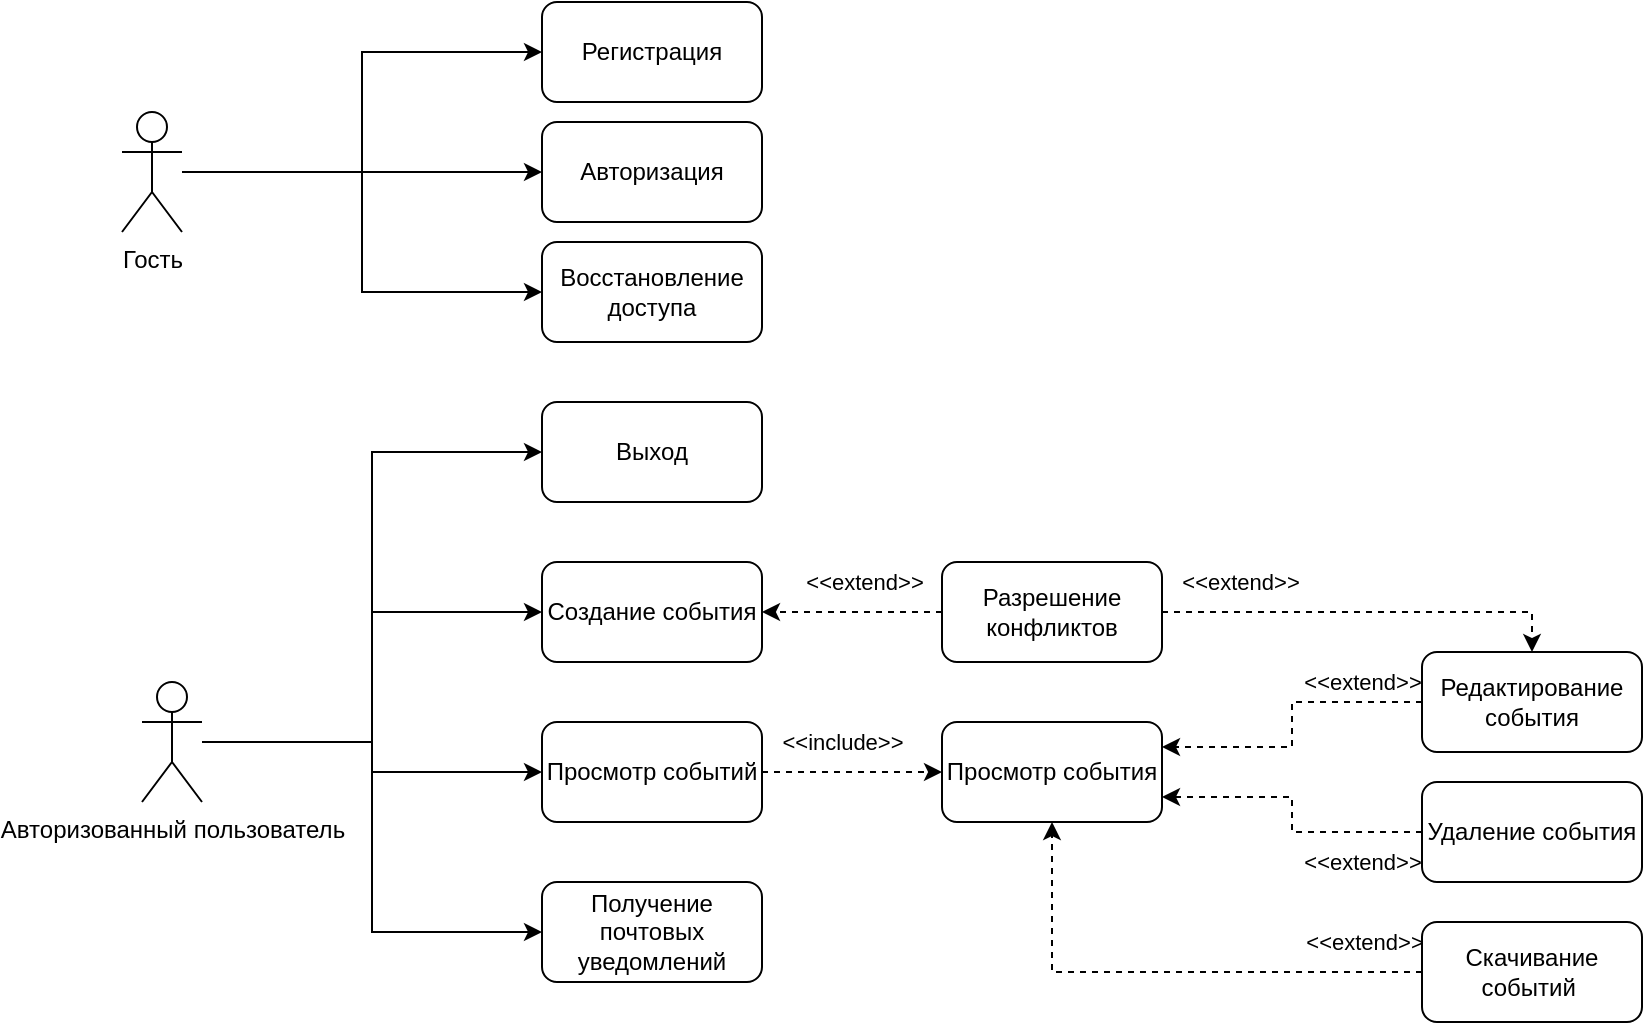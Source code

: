 <mxfile version="24.0.5" type="google" pages="2">
  <diagram name="use case" id="WRKcTGO36_D6BCiyjps_">
    <mxGraphModel grid="1" page="1" gridSize="10" guides="1" tooltips="1" connect="1" arrows="1" fold="1" pageScale="1" pageWidth="827" pageHeight="1169" math="0" shadow="0">
      <root>
        <mxCell id="0" />
        <mxCell id="1" parent="0" />
        <mxCell id="w3AT87DU2gxn1C3qf7tR-23" style="edgeStyle=orthogonalEdgeStyle;rounded=0;orthogonalLoop=1;jettySize=auto;html=1;" edge="1" parent="1" source="w3AT87DU2gxn1C3qf7tR-10" target="w3AT87DU2gxn1C3qf7tR-21">
          <mxGeometry relative="1" as="geometry" />
        </mxCell>
        <mxCell id="w3AT87DU2gxn1C3qf7tR-61" style="edgeStyle=orthogonalEdgeStyle;rounded=0;orthogonalLoop=1;jettySize=auto;html=1;entryX=0;entryY=0.5;entryDx=0;entryDy=0;" edge="1" parent="1" source="w3AT87DU2gxn1C3qf7tR-10" target="w3AT87DU2gxn1C3qf7tR-12">
          <mxGeometry relative="1" as="geometry" />
        </mxCell>
        <mxCell id="M9zEUAkdm4O8zPOyT1Ss-5" style="edgeStyle=orthogonalEdgeStyle;rounded=0;orthogonalLoop=1;jettySize=auto;html=1;entryX=0;entryY=0.5;entryDx=0;entryDy=0;" edge="1" parent="1" source="w3AT87DU2gxn1C3qf7tR-10" target="w3AT87DU2gxn1C3qf7tR-73">
          <mxGeometry relative="1" as="geometry" />
        </mxCell>
        <mxCell id="w3AT87DU2gxn1C3qf7tR-10" value="Гость" style="shape=umlActor;verticalLabelPosition=bottom;verticalAlign=top;html=1;" vertex="1" parent="1">
          <mxGeometry x="80" y="85" width="30" height="60" as="geometry" />
        </mxCell>
        <mxCell id="w3AT87DU2gxn1C3qf7tR-12" value="Регистрация" style="html=1;whiteSpace=wrap;rounded=1;" vertex="1" parent="1">
          <mxGeometry x="290" y="30" width="110" height="50" as="geometry" />
        </mxCell>
        <mxCell id="w3AT87DU2gxn1C3qf7tR-26" style="edgeStyle=orthogonalEdgeStyle;rounded=0;orthogonalLoop=1;jettySize=auto;html=1;entryX=0;entryY=0.5;entryDx=0;entryDy=0;" edge="1" parent="1" source="w3AT87DU2gxn1C3qf7tR-17" target="w3AT87DU2gxn1C3qf7tR-25">
          <mxGeometry relative="1" as="geometry" />
        </mxCell>
        <mxCell id="w3AT87DU2gxn1C3qf7tR-27" style="edgeStyle=orthogonalEdgeStyle;rounded=0;orthogonalLoop=1;jettySize=auto;html=1;entryX=0;entryY=0.5;entryDx=0;entryDy=0;" edge="1" parent="1" source="w3AT87DU2gxn1C3qf7tR-17" target="w3AT87DU2gxn1C3qf7tR-24">
          <mxGeometry relative="1" as="geometry" />
        </mxCell>
        <mxCell id="w3AT87DU2gxn1C3qf7tR-33" style="edgeStyle=orthogonalEdgeStyle;rounded=0;orthogonalLoop=1;jettySize=auto;html=1;entryX=0;entryY=0.5;entryDx=0;entryDy=0;" edge="1" parent="1" source="w3AT87DU2gxn1C3qf7tR-17" target="w3AT87DU2gxn1C3qf7tR-32">
          <mxGeometry relative="1" as="geometry" />
        </mxCell>
        <mxCell id="w3AT87DU2gxn1C3qf7tR-70" style="edgeStyle=orthogonalEdgeStyle;rounded=0;orthogonalLoop=1;jettySize=auto;html=1;entryX=0;entryY=0.5;entryDx=0;entryDy=0;" edge="1" parent="1" source="w3AT87DU2gxn1C3qf7tR-17" target="w3AT87DU2gxn1C3qf7tR-68">
          <mxGeometry relative="1" as="geometry" />
        </mxCell>
        <mxCell id="w3AT87DU2gxn1C3qf7tR-17" value="Авторизованный пользователь" style="shape=umlActor;verticalLabelPosition=bottom;verticalAlign=top;html=1;" vertex="1" parent="1">
          <mxGeometry x="90" y="370" width="30" height="60" as="geometry" />
        </mxCell>
        <mxCell id="w3AT87DU2gxn1C3qf7tR-21" value="Авторизация" style="html=1;whiteSpace=wrap;rounded=1;" vertex="1" parent="1">
          <mxGeometry x="290" y="90" width="110" height="50" as="geometry" />
        </mxCell>
        <mxCell id="w3AT87DU2gxn1C3qf7tR-24" value="Создание события" style="html=1;whiteSpace=wrap;rounded=1;" vertex="1" parent="1">
          <mxGeometry x="290" y="310" width="110" height="50" as="geometry" />
        </mxCell>
        <mxCell id="w3AT87DU2gxn1C3qf7tR-25" value="Выход" style="html=1;whiteSpace=wrap;rounded=1;" vertex="1" parent="1">
          <mxGeometry x="290" y="230" width="110" height="50" as="geometry" />
        </mxCell>
        <mxCell id="i7mEmaVOgrt0v8OJq-EJ-9" style="edgeStyle=orthogonalEdgeStyle;rounded=0;orthogonalLoop=1;jettySize=auto;html=1;entryX=1;entryY=0.25;entryDx=0;entryDy=0;dashed=1;" edge="1" parent="1" source="w3AT87DU2gxn1C3qf7tR-28" target="w3AT87DU2gxn1C3qf7tR-56">
          <mxGeometry relative="1" as="geometry" />
        </mxCell>
        <mxCell id="i7mEmaVOgrt0v8OJq-EJ-11" value="&amp;lt;&amp;lt;extend&amp;gt;&amp;gt;" style="edgeLabel;html=1;align=center;verticalAlign=middle;resizable=0;points=[];" connectable="0" vertex="1" parent="i7mEmaVOgrt0v8OJq-EJ-9">
          <mxGeometry x="-0.405" y="-1" relative="1" as="geometry">
            <mxPoint x="15" y="-9" as="offset" />
          </mxGeometry>
        </mxCell>
        <mxCell id="w3AT87DU2gxn1C3qf7tR-28" value="Редактирование события" style="html=1;whiteSpace=wrap;rounded=1;" vertex="1" parent="1">
          <mxGeometry x="730" y="355" width="110" height="50" as="geometry" />
        </mxCell>
        <mxCell id="i7mEmaVOgrt0v8OJq-EJ-10" style="edgeStyle=orthogonalEdgeStyle;rounded=0;orthogonalLoop=1;jettySize=auto;html=1;entryX=1;entryY=0.75;entryDx=0;entryDy=0;dashed=1;" edge="1" parent="1" source="w3AT87DU2gxn1C3qf7tR-29" target="w3AT87DU2gxn1C3qf7tR-56">
          <mxGeometry relative="1" as="geometry" />
        </mxCell>
        <mxCell id="i7mEmaVOgrt0v8OJq-EJ-12" value="&amp;lt;&amp;lt;extend&amp;gt;&amp;gt;" style="edgeLabel;html=1;align=center;verticalAlign=middle;resizable=0;points=[];" connectable="0" vertex="1" parent="i7mEmaVOgrt0v8OJq-EJ-10">
          <mxGeometry x="-0.466" y="-2" relative="1" as="geometry">
            <mxPoint x="9" y="17" as="offset" />
          </mxGeometry>
        </mxCell>
        <mxCell id="w3AT87DU2gxn1C3qf7tR-29" value="Удаление события" style="html=1;whiteSpace=wrap;rounded=1;" vertex="1" parent="1">
          <mxGeometry x="730" y="420" width="110" height="50" as="geometry" />
        </mxCell>
        <mxCell id="i7mEmaVOgrt0v8OJq-EJ-7" style="edgeStyle=orthogonalEdgeStyle;rounded=0;orthogonalLoop=1;jettySize=auto;html=1;dashed=1;" edge="1" parent="1" source="w3AT87DU2gxn1C3qf7tR-32" target="w3AT87DU2gxn1C3qf7tR-56">
          <mxGeometry relative="1" as="geometry" />
        </mxCell>
        <mxCell id="i7mEmaVOgrt0v8OJq-EJ-8" value="&amp;lt;&amp;lt;include&amp;gt;&amp;gt;" style="edgeLabel;html=1;align=center;verticalAlign=middle;resizable=0;points=[];" connectable="0" vertex="1" parent="i7mEmaVOgrt0v8OJq-EJ-7">
          <mxGeometry x="0.129" y="-4" relative="1" as="geometry">
            <mxPoint x="-11" y="-19" as="offset" />
          </mxGeometry>
        </mxCell>
        <mxCell id="w3AT87DU2gxn1C3qf7tR-32" value="Просмотр событий" style="html=1;whiteSpace=wrap;rounded=1;" vertex="1" parent="1">
          <mxGeometry x="290" y="390" width="110" height="50" as="geometry" />
        </mxCell>
        <mxCell id="i7mEmaVOgrt0v8OJq-EJ-13" style="edgeStyle=orthogonalEdgeStyle;rounded=0;orthogonalLoop=1;jettySize=auto;html=1;entryX=0.5;entryY=0;entryDx=0;entryDy=0;dashed=1;" edge="1" parent="1" source="w3AT87DU2gxn1C3qf7tR-40" target="w3AT87DU2gxn1C3qf7tR-28">
          <mxGeometry relative="1" as="geometry" />
        </mxCell>
        <mxCell id="i7mEmaVOgrt0v8OJq-EJ-16" value="&amp;lt;&amp;lt;extend&amp;gt;&amp;gt;" style="edgeLabel;html=1;align=center;verticalAlign=middle;resizable=0;points=[];" connectable="0" vertex="1" parent="i7mEmaVOgrt0v8OJq-EJ-13">
          <mxGeometry x="-0.625" y="3" relative="1" as="geometry">
            <mxPoint y="-12" as="offset" />
          </mxGeometry>
        </mxCell>
        <mxCell id="i7mEmaVOgrt0v8OJq-EJ-14" style="edgeStyle=orthogonalEdgeStyle;rounded=0;orthogonalLoop=1;jettySize=auto;html=1;entryX=1;entryY=0.5;entryDx=0;entryDy=0;dashed=1;" edge="1" parent="1" source="w3AT87DU2gxn1C3qf7tR-40" target="w3AT87DU2gxn1C3qf7tR-24">
          <mxGeometry relative="1" as="geometry">
            <mxPoint x="420" y="335" as="targetPoint" />
          </mxGeometry>
        </mxCell>
        <mxCell id="i7mEmaVOgrt0v8OJq-EJ-15" value="&amp;lt;&amp;lt;extend&amp;gt;&amp;gt;" style="edgeLabel;html=1;align=center;verticalAlign=middle;resizable=0;points=[];" connectable="0" vertex="1" parent="i7mEmaVOgrt0v8OJq-EJ-14">
          <mxGeometry x="-0.431" y="-2" relative="1" as="geometry">
            <mxPoint x="-14" y="-13" as="offset" />
          </mxGeometry>
        </mxCell>
        <mxCell id="w3AT87DU2gxn1C3qf7tR-40" value="Разрешение конфликтов" style="html=1;whiteSpace=wrap;rounded=1;" vertex="1" parent="1">
          <mxGeometry x="490" y="310" width="110" height="50" as="geometry" />
        </mxCell>
        <mxCell id="w3AT87DU2gxn1C3qf7tR-56" value="Просмотр события" style="html=1;whiteSpace=wrap;rounded=1;" vertex="1" parent="1">
          <mxGeometry x="490" y="390" width="110" height="50" as="geometry" />
        </mxCell>
        <mxCell id="w3AT87DU2gxn1C3qf7tR-68" value="Получение почтовых уведомлений" style="html=1;whiteSpace=wrap;rounded=1;" vertex="1" parent="1">
          <mxGeometry x="290" y="470" width="110" height="50" as="geometry" />
        </mxCell>
        <mxCell id="zaDKcWEoRIeuJa7uDEZN-1" style="edgeStyle=orthogonalEdgeStyle;rounded=0;orthogonalLoop=1;jettySize=auto;html=1;entryX=0.5;entryY=1;entryDx=0;entryDy=0;dashed=1;" edge="1" parent="1" source="w3AT87DU2gxn1C3qf7tR-71" target="w3AT87DU2gxn1C3qf7tR-56">
          <mxGeometry relative="1" as="geometry" />
        </mxCell>
        <mxCell id="zaDKcWEoRIeuJa7uDEZN-2" value="&amp;lt;&amp;lt;extend&amp;gt;&amp;gt;" style="edgeLabel;html=1;align=center;verticalAlign=middle;resizable=0;points=[];" connectable="0" vertex="1" parent="zaDKcWEoRIeuJa7uDEZN-1">
          <mxGeometry x="-0.465" y="1" relative="1" as="geometry">
            <mxPoint x="40" y="-16" as="offset" />
          </mxGeometry>
        </mxCell>
        <mxCell id="w3AT87DU2gxn1C3qf7tR-71" value="Скачивание событий&amp;nbsp;" style="html=1;whiteSpace=wrap;rounded=1;" vertex="1" parent="1">
          <mxGeometry x="730" y="490" width="110" height="50" as="geometry" />
        </mxCell>
        <mxCell id="w3AT87DU2gxn1C3qf7tR-73" value="Восстановление доступа" style="html=1;whiteSpace=wrap;rounded=1;" vertex="1" parent="1">
          <mxGeometry x="290" y="150" width="110" height="50" as="geometry" />
        </mxCell>
      </root>
    </mxGraphModel>
  </diagram>
  <diagram name="old" id="UAh_X08Zy99xtJacmaIe">
    <mxGraphModel grid="1" page="1" gridSize="10" guides="1" tooltips="1" connect="1" arrows="1" fold="1" pageScale="1" pageWidth="827" pageHeight="1169" math="0" shadow="0">
      <root>
        <mxCell id="G0jWwxTSm498MF0zn0Ts-0" />
        <mxCell id="G0jWwxTSm498MF0zn0Ts-1" parent="G0jWwxTSm498MF0zn0Ts-0" />
        <mxCell id="G0jWwxTSm498MF0zn0Ts-2" style="edgeStyle=orthogonalEdgeStyle;rounded=0;orthogonalLoop=1;jettySize=auto;html=1;" parent="G0jWwxTSm498MF0zn0Ts-1" source="G0jWwxTSm498MF0zn0Ts-5" target="G0jWwxTSm498MF0zn0Ts-13" edge="1">
          <mxGeometry relative="1" as="geometry" />
        </mxCell>
        <mxCell id="G0jWwxTSm498MF0zn0Ts-3" style="edgeStyle=orthogonalEdgeStyle;rounded=0;orthogonalLoop=1;jettySize=auto;html=1;entryX=0;entryY=0.5;entryDx=0;entryDy=0;" parent="G0jWwxTSm498MF0zn0Ts-1" source="G0jWwxTSm498MF0zn0Ts-5" target="G0jWwxTSm498MF0zn0Ts-6" edge="1">
          <mxGeometry relative="1" as="geometry" />
        </mxCell>
        <mxCell id="G0jWwxTSm498MF0zn0Ts-4" style="edgeStyle=orthogonalEdgeStyle;rounded=0;orthogonalLoop=1;jettySize=auto;html=1;entryX=0;entryY=0.5;entryDx=0;entryDy=0;" parent="G0jWwxTSm498MF0zn0Ts-1" source="G0jWwxTSm498MF0zn0Ts-5" target="G0jWwxTSm498MF0zn0Ts-48" edge="1">
          <mxGeometry relative="1" as="geometry" />
        </mxCell>
        <mxCell id="G0jWwxTSm498MF0zn0Ts-5" value="Гость" style="shape=umlActor;verticalLabelPosition=bottom;verticalAlign=top;html=1;" parent="G0jWwxTSm498MF0zn0Ts-1" vertex="1">
          <mxGeometry x="80" y="85" width="30" height="60" as="geometry" />
        </mxCell>
        <mxCell id="G0jWwxTSm498MF0zn0Ts-6" value="Регистрация" style="html=1;whiteSpace=wrap;" parent="G0jWwxTSm498MF0zn0Ts-1" vertex="1">
          <mxGeometry x="290" y="30" width="110" height="50" as="geometry" />
        </mxCell>
        <mxCell id="G0jWwxTSm498MF0zn0Ts-7" style="edgeStyle=orthogonalEdgeStyle;rounded=0;orthogonalLoop=1;jettySize=auto;html=1;entryX=0;entryY=0.5;entryDx=0;entryDy=0;" parent="G0jWwxTSm498MF0zn0Ts-1" source="G0jWwxTSm498MF0zn0Ts-12" target="G0jWwxTSm498MF0zn0Ts-16" edge="1">
          <mxGeometry relative="1" as="geometry" />
        </mxCell>
        <mxCell id="G0jWwxTSm498MF0zn0Ts-8" style="edgeStyle=orthogonalEdgeStyle;rounded=0;orthogonalLoop=1;jettySize=auto;html=1;entryX=0;entryY=0.5;entryDx=0;entryDy=0;" parent="G0jWwxTSm498MF0zn0Ts-1" source="G0jWwxTSm498MF0zn0Ts-12" target="G0jWwxTSm498MF0zn0Ts-15" edge="1">
          <mxGeometry relative="1" as="geometry" />
        </mxCell>
        <mxCell id="G0jWwxTSm498MF0zn0Ts-9" style="edgeStyle=orthogonalEdgeStyle;rounded=0;orthogonalLoop=1;jettySize=auto;html=1;entryX=0;entryY=0.5;entryDx=0;entryDy=0;" parent="G0jWwxTSm498MF0zn0Ts-1" source="G0jWwxTSm498MF0zn0Ts-12" target="G0jWwxTSm498MF0zn0Ts-21" edge="1">
          <mxGeometry relative="1" as="geometry" />
        </mxCell>
        <mxCell id="G0jWwxTSm498MF0zn0Ts-10" style="edgeStyle=orthogonalEdgeStyle;rounded=0;orthogonalLoop=1;jettySize=auto;html=1;entryX=0;entryY=0.5;entryDx=0;entryDy=0;" parent="G0jWwxTSm498MF0zn0Ts-1" source="G0jWwxTSm498MF0zn0Ts-12" target="G0jWwxTSm498MF0zn0Ts-46" edge="1">
          <mxGeometry relative="1" as="geometry" />
        </mxCell>
        <mxCell id="G0jWwxTSm498MF0zn0Ts-11" style="edgeStyle=orthogonalEdgeStyle;rounded=0;orthogonalLoop=1;jettySize=auto;html=1;entryX=0;entryY=0.5;entryDx=0;entryDy=0;" parent="G0jWwxTSm498MF0zn0Ts-1" source="G0jWwxTSm498MF0zn0Ts-12" target="G0jWwxTSm498MF0zn0Ts-47" edge="1">
          <mxGeometry relative="1" as="geometry" />
        </mxCell>
        <mxCell id="G0jWwxTSm498MF0zn0Ts-12" value="Авторизованный пользователь" style="shape=umlActor;verticalLabelPosition=bottom;verticalAlign=top;html=1;" parent="G0jWwxTSm498MF0zn0Ts-1" vertex="1">
          <mxGeometry x="90" y="370" width="30" height="60" as="geometry" />
        </mxCell>
        <mxCell id="G0jWwxTSm498MF0zn0Ts-13" value="Авторизация" style="html=1;whiteSpace=wrap;" parent="G0jWwxTSm498MF0zn0Ts-1" vertex="1">
          <mxGeometry x="290" y="90" width="110" height="50" as="geometry" />
        </mxCell>
        <mxCell id="G0jWwxTSm498MF0zn0Ts-14" style="edgeStyle=orthogonalEdgeStyle;rounded=0;orthogonalLoop=1;jettySize=auto;html=1;entryX=0;entryY=0.5;entryDx=0;entryDy=0;" parent="G0jWwxTSm498MF0zn0Ts-1" source="G0jWwxTSm498MF0zn0Ts-15" target="G0jWwxTSm498MF0zn0Ts-28" edge="1">
          <mxGeometry relative="1" as="geometry" />
        </mxCell>
        <mxCell id="G0jWwxTSm498MF0zn0Ts-15" value="Создание события" style="html=1;whiteSpace=wrap;" parent="G0jWwxTSm498MF0zn0Ts-1" vertex="1">
          <mxGeometry x="290" y="290" width="110" height="50" as="geometry" />
        </mxCell>
        <mxCell id="G0jWwxTSm498MF0zn0Ts-16" value="Выход" style="html=1;whiteSpace=wrap;" parent="G0jWwxTSm498MF0zn0Ts-1" vertex="1">
          <mxGeometry x="290" y="230" width="110" height="50" as="geometry" />
        </mxCell>
        <mxCell id="G0jWwxTSm498MF0zn0Ts-17" style="edgeStyle=orthogonalEdgeStyle;rounded=0;orthogonalLoop=1;jettySize=auto;html=1;entryX=0;entryY=0.5;entryDx=0;entryDy=0;" parent="G0jWwxTSm498MF0zn0Ts-1" source="G0jWwxTSm498MF0zn0Ts-18" target="G0jWwxTSm498MF0zn0Ts-28" edge="1">
          <mxGeometry relative="1" as="geometry" />
        </mxCell>
        <mxCell id="G0jWwxTSm498MF0zn0Ts-18" value="Редактирование события" style="html=1;whiteSpace=wrap;" parent="G0jWwxTSm498MF0zn0Ts-1" vertex="1">
          <mxGeometry x="450" y="380" width="110" height="50" as="geometry" />
        </mxCell>
        <mxCell id="G0jWwxTSm498MF0zn0Ts-19" value="Удаление события" style="html=1;whiteSpace=wrap;" parent="G0jWwxTSm498MF0zn0Ts-1" vertex="1">
          <mxGeometry x="450" y="450" width="110" height="50" as="geometry" />
        </mxCell>
        <mxCell id="G0jWwxTSm498MF0zn0Ts-20" style="edgeStyle=orthogonalEdgeStyle;rounded=0;orthogonalLoop=1;jettySize=auto;html=1;" parent="G0jWwxTSm498MF0zn0Ts-1" source="G0jWwxTSm498MF0zn0Ts-21" target="G0jWwxTSm498MF0zn0Ts-42" edge="1">
          <mxGeometry relative="1" as="geometry" />
        </mxCell>
        <mxCell id="G0jWwxTSm498MF0zn0Ts-21" value="Просмотр событий" style="html=1;whiteSpace=wrap;" parent="G0jWwxTSm498MF0zn0Ts-1" vertex="1">
          <mxGeometry x="290" y="350" width="110" height="50" as="geometry" />
        </mxCell>
        <mxCell id="G0jWwxTSm498MF0zn0Ts-22" value="Создание события" style="shape=umlFrame;whiteSpace=wrap;html=1;pointerEvents=0;" parent="G0jWwxTSm498MF0zn0Ts-1" vertex="1">
          <mxGeometry x="10" y="930" width="790" height="180" as="geometry" />
        </mxCell>
        <mxCell id="G0jWwxTSm498MF0zn0Ts-23" value="Редактирование события" style="shape=umlFrame;whiteSpace=wrap;html=1;pointerEvents=0;width=120;height=30;" parent="G0jWwxTSm498MF0zn0Ts-1" vertex="1">
          <mxGeometry x="10" y="1120" width="790" height="180" as="geometry" />
        </mxCell>
        <mxCell id="G0jWwxTSm498MF0zn0Ts-24" value="Удаление события" style="shape=umlFrame;whiteSpace=wrap;html=1;pointerEvents=0;width=120;height=30;" parent="G0jWwxTSm498MF0zn0Ts-1" vertex="1">
          <mxGeometry x="10" y="1320" width="790" height="180" as="geometry" />
        </mxCell>
        <mxCell id="G0jWwxTSm498MF0zn0Ts-25" value="Просмотр события" style="shape=umlFrame;whiteSpace=wrap;html=1;pointerEvents=0;width=120;height=30;" parent="G0jWwxTSm498MF0zn0Ts-1" vertex="1">
          <mxGeometry x="10" y="1510" width="790" height="180" as="geometry" />
        </mxCell>
        <mxCell id="G0jWwxTSm498MF0zn0Ts-26" value="Название&lt;div&gt;Описание&lt;/div&gt;&lt;div&gt;Дата начала&lt;/div&gt;&lt;div&gt;Дата конца&lt;/div&gt;&lt;div&gt;Цвет&lt;/div&gt;" style="text;html=1;align=center;verticalAlign=middle;resizable=0;points=[];autosize=1;strokeColor=none;fillColor=none;" parent="G0jWwxTSm498MF0zn0Ts-1" vertex="1">
          <mxGeometry x="70" y="950" width="90" height="90" as="geometry" />
        </mxCell>
        <mxCell id="G0jWwxTSm498MF0zn0Ts-27" value="Изменение даты начала&lt;div&gt;Изменение даты конца&lt;/div&gt;&lt;div&gt;Изменение цвета&lt;div&gt;&lt;br&gt;&lt;/div&gt;&lt;/div&gt;" style="text;html=1;align=center;verticalAlign=middle;resizable=0;points=[];autosize=1;strokeColor=none;fillColor=none;" parent="G0jWwxTSm498MF0zn0Ts-1" vertex="1">
          <mxGeometry x="60" y="1175" width="160" height="70" as="geometry" />
        </mxCell>
        <mxCell id="G0jWwxTSm498MF0zn0Ts-28" value="Разрешение конфликтов" style="html=1;whiteSpace=wrap;" parent="G0jWwxTSm498MF0zn0Ts-1" vertex="1">
          <mxGeometry x="530" y="290" width="110" height="50" as="geometry" />
        </mxCell>
        <mxCell id="G0jWwxTSm498MF0zn0Ts-29" value="Удаление события с DB" style="html=1;whiteSpace=wrap;" parent="G0jWwxTSm498MF0zn0Ts-1" vertex="1">
          <mxGeometry x="60" y="1385" width="110" height="50" as="geometry" />
        </mxCell>
        <mxCell id="G0jWwxTSm498MF0zn0Ts-30" style="edgeStyle=orthogonalEdgeStyle;rounded=0;orthogonalLoop=1;jettySize=auto;html=1;entryX=0;entryY=0.5;entryDx=0;entryDy=0;" parent="G0jWwxTSm498MF0zn0Ts-1" source="G0jWwxTSm498MF0zn0Ts-31" target="G0jWwxTSm498MF0zn0Ts-44" edge="1">
          <mxGeometry relative="1" as="geometry" />
        </mxCell>
        <mxCell id="G0jWwxTSm498MF0zn0Ts-31" value="Клик на календаре" style="html=1;whiteSpace=wrap;" parent="G0jWwxTSm498MF0zn0Ts-1" vertex="1">
          <mxGeometry x="60" y="1575" width="110" height="50" as="geometry" />
        </mxCell>
        <mxCell id="G0jWwxTSm498MF0zn0Ts-32" value="Разрешение конфликтов" style="shape=umlFrame;whiteSpace=wrap;html=1;pointerEvents=0;width=120;height=30;" parent="G0jWwxTSm498MF0zn0Ts-1" vertex="1">
          <mxGeometry x="10" y="1710" width="790" height="240" as="geometry" />
        </mxCell>
        <mxCell id="G0jWwxTSm498MF0zn0Ts-33" value="Сдвиг события на конкретную дату (спрашиваем пользователя)&lt;div&gt;&lt;br&gt;&lt;/div&gt;" style="text;html=1;align=center;verticalAlign=middle;resizable=0;points=[];autosize=1;strokeColor=none;fillColor=none;" parent="G0jWwxTSm498MF0zn0Ts-1" vertex="1">
          <mxGeometry x="140" y="1710" width="380" height="40" as="geometry" />
        </mxCell>
        <mxCell id="G0jWwxTSm498MF0zn0Ts-34" style="edgeStyle=orthogonalEdgeStyle;rounded=0;orthogonalLoop=1;jettySize=auto;html=1;entryX=0;entryY=0.5;entryDx=0;entryDy=0;" parent="G0jWwxTSm498MF0zn0Ts-1" source="G0jWwxTSm498MF0zn0Ts-36" target="G0jWwxTSm498MF0zn0Ts-37" edge="1">
          <mxGeometry relative="1" as="geometry" />
        </mxCell>
        <mxCell id="G0jWwxTSm498MF0zn0Ts-35" style="edgeStyle=orthogonalEdgeStyle;rounded=0;orthogonalLoop=1;jettySize=auto;html=1;entryX=0;entryY=0.5;entryDx=0;entryDy=0;" parent="G0jWwxTSm498MF0zn0Ts-1" source="G0jWwxTSm498MF0zn0Ts-36" target="G0jWwxTSm498MF0zn0Ts-39" edge="1">
          <mxGeometry relative="1" as="geometry" />
        </mxCell>
        <mxCell id="G0jWwxTSm498MF0zn0Ts-36" value="Выдача информации о конфликте" style="html=1;whiteSpace=wrap;" parent="G0jWwxTSm498MF0zn0Ts-1" vertex="1">
          <mxGeometry x="50" y="1780" width="110" height="50" as="geometry" />
        </mxCell>
        <mxCell id="G0jWwxTSm498MF0zn0Ts-37" value="Выдача набора ближайших слотов, независимо от времени" style="html=1;whiteSpace=wrap;" parent="G0jWwxTSm498MF0zn0Ts-1" vertex="1">
          <mxGeometry x="240" y="1750" width="120" height="80" as="geometry" />
        </mxCell>
        <mxCell id="G0jWwxTSm498MF0zn0Ts-38" value="Object" style="html=1;whiteSpace=wrap;" parent="G0jWwxTSm498MF0zn0Ts-1" vertex="1">
          <mxGeometry x="414" y="1765" width="110" height="50" as="geometry" />
        </mxCell>
        <mxCell id="G0jWwxTSm498MF0zn0Ts-39" value="" style="html=1;whiteSpace=wrap;" parent="G0jWwxTSm498MF0zn0Ts-1" vertex="1">
          <mxGeometry x="240" y="1860" width="120" height="70" as="geometry" />
        </mxCell>
        <mxCell id="G0jWwxTSm498MF0zn0Ts-40" style="edgeStyle=orthogonalEdgeStyle;rounded=0;orthogonalLoop=1;jettySize=auto;html=1;entryX=0;entryY=0.5;entryDx=0;entryDy=0;" parent="G0jWwxTSm498MF0zn0Ts-1" source="G0jWwxTSm498MF0zn0Ts-42" target="G0jWwxTSm498MF0zn0Ts-18" edge="1">
          <mxGeometry relative="1" as="geometry" />
        </mxCell>
        <mxCell id="G0jWwxTSm498MF0zn0Ts-41" style="edgeStyle=orthogonalEdgeStyle;rounded=0;orthogonalLoop=1;jettySize=auto;html=1;entryX=0;entryY=0.5;entryDx=0;entryDy=0;" parent="G0jWwxTSm498MF0zn0Ts-1" source="G0jWwxTSm498MF0zn0Ts-42" target="G0jWwxTSm498MF0zn0Ts-19" edge="1">
          <mxGeometry relative="1" as="geometry" />
        </mxCell>
        <mxCell id="G0jWwxTSm498MF0zn0Ts-42" value="Просмотр события" style="html=1;whiteSpace=wrap;" parent="G0jWwxTSm498MF0zn0Ts-1" vertex="1">
          <mxGeometry x="290" y="420" width="110" height="50" as="geometry" />
        </mxCell>
        <mxCell id="G0jWwxTSm498MF0zn0Ts-43" style="edgeStyle=orthogonalEdgeStyle;rounded=0;orthogonalLoop=1;jettySize=auto;html=1;entryX=0;entryY=0.5;entryDx=0;entryDy=0;" parent="G0jWwxTSm498MF0zn0Ts-1" source="G0jWwxTSm498MF0zn0Ts-44" target="G0jWwxTSm498MF0zn0Ts-45" edge="1">
          <mxGeometry relative="1" as="geometry" />
        </mxCell>
        <mxCell id="G0jWwxTSm498MF0zn0Ts-44" value="Вывод окна" style="html=1;whiteSpace=wrap;" parent="G0jWwxTSm498MF0zn0Ts-1" vertex="1">
          <mxGeometry x="220" y="1575" width="110" height="50" as="geometry" />
        </mxCell>
        <mxCell id="G0jWwxTSm498MF0zn0Ts-45" value="Вывод кнопок" style="html=1;whiteSpace=wrap;" parent="G0jWwxTSm498MF0zn0Ts-1" vertex="1">
          <mxGeometry x="380" y="1575" width="110" height="50" as="geometry" />
        </mxCell>
        <mxCell id="G0jWwxTSm498MF0zn0Ts-46" value="Почтовые уведомления" style="html=1;whiteSpace=wrap;" parent="G0jWwxTSm498MF0zn0Ts-1" vertex="1">
          <mxGeometry x="290" y="490" width="110" height="50" as="geometry" />
        </mxCell>
        <mxCell id="G0jWwxTSm498MF0zn0Ts-47" value="Скачивание событий&amp;nbsp;" style="html=1;whiteSpace=wrap;" parent="G0jWwxTSm498MF0zn0Ts-1" vertex="1">
          <mxGeometry x="290" y="550" width="110" height="50" as="geometry" />
        </mxCell>
        <mxCell id="G0jWwxTSm498MF0zn0Ts-48" value="Восстановление доступа" style="html=1;whiteSpace=wrap;" parent="G0jWwxTSm498MF0zn0Ts-1" vertex="1">
          <mxGeometry x="290" y="150" width="110" height="50" as="geometry" />
        </mxCell>
      </root>
    </mxGraphModel>
  </diagram>
</mxfile>
